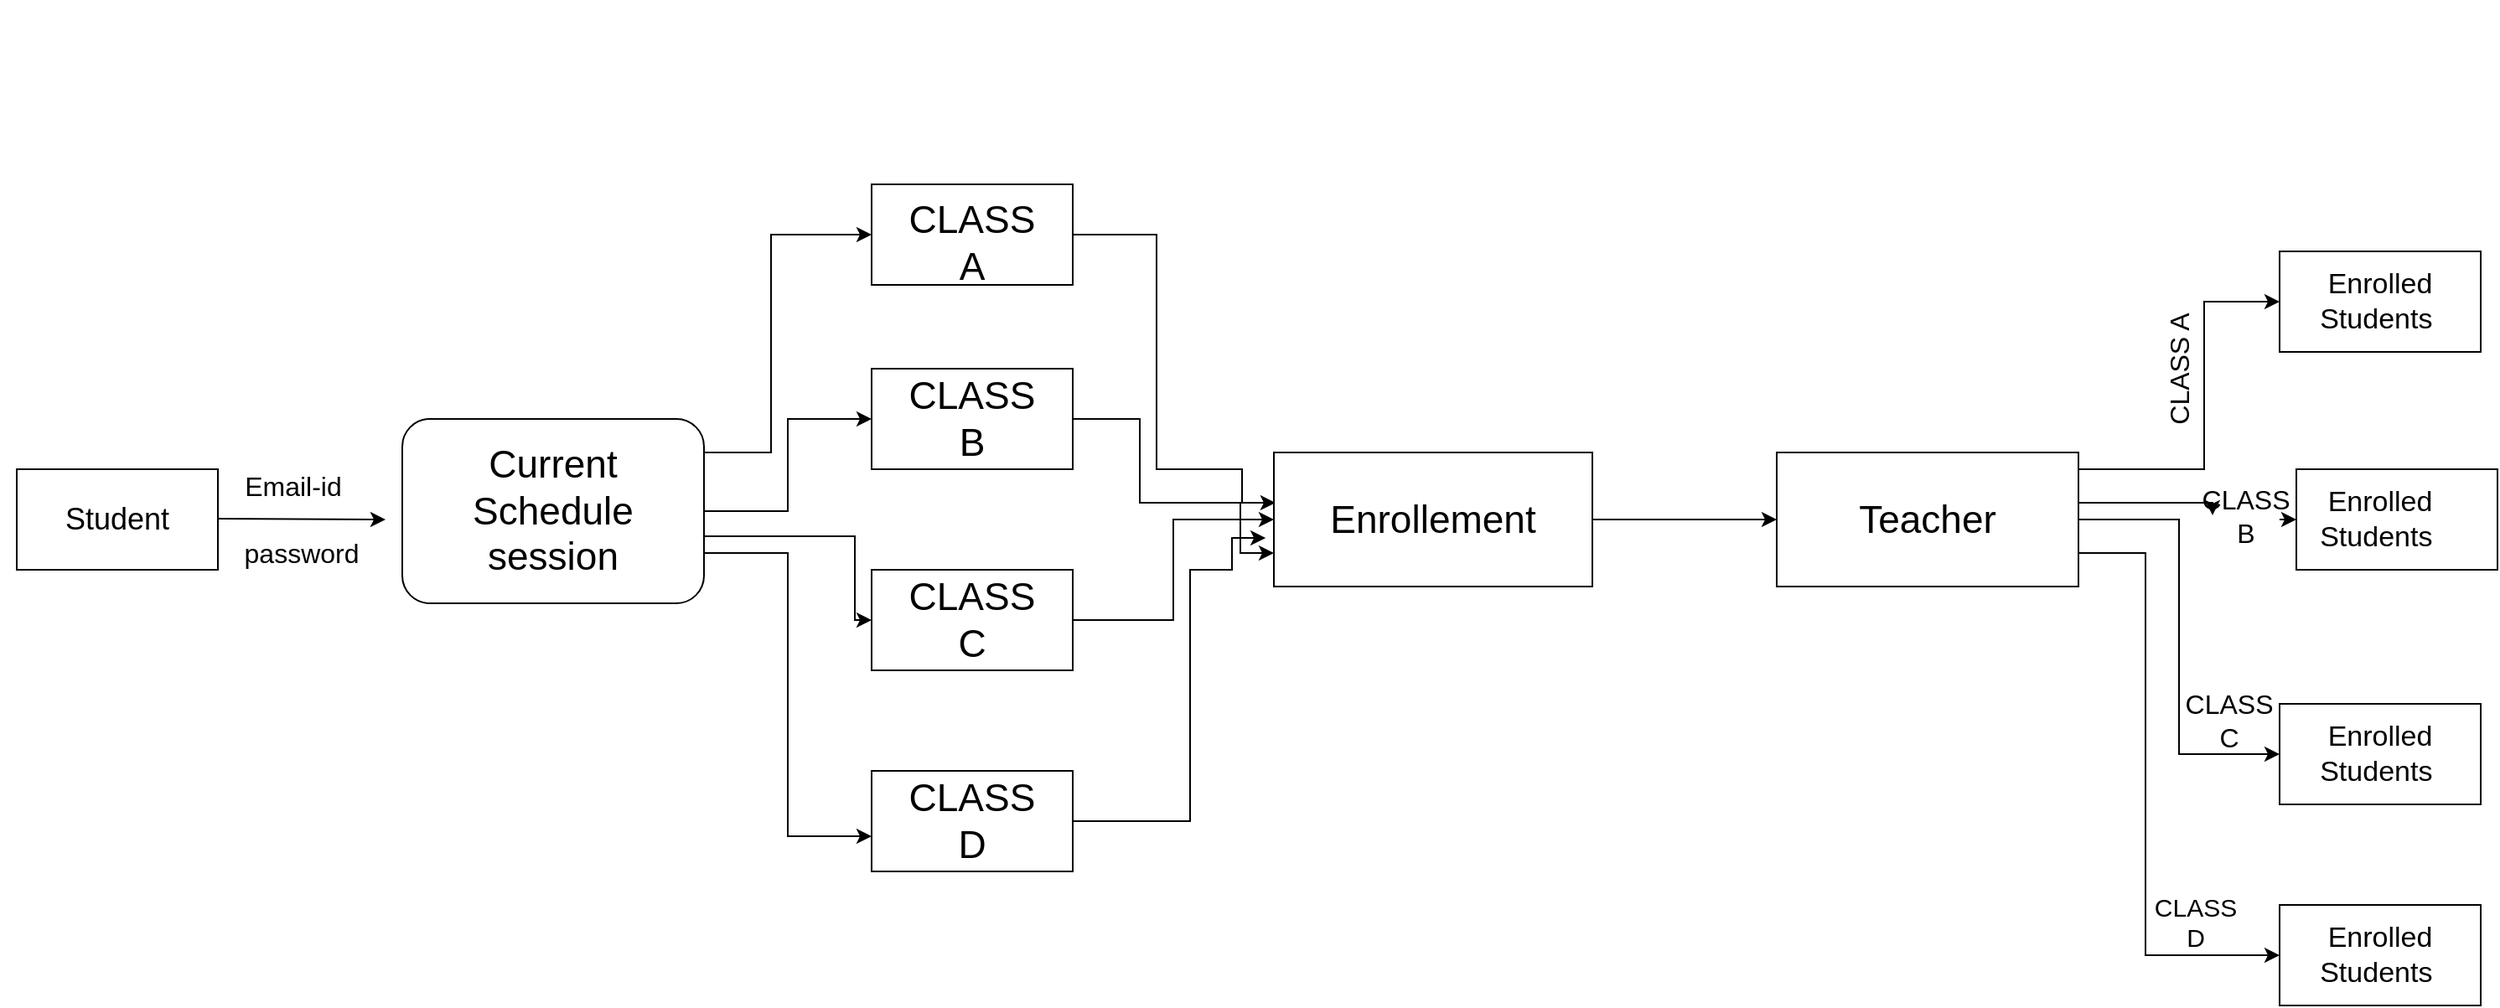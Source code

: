 <mxfile version="13.6.5" type="github">
  <diagram id="wO6jwIdA3cEnugFI-wE0" name="Page-1">
    <mxGraphModel dx="1685" dy="1523" grid="1" gridSize="10" guides="1" tooltips="1" connect="1" arrows="1" fold="1" page="1" pageScale="1" pageWidth="850" pageHeight="1100" math="0" shadow="0">
      <root>
        <mxCell id="0" />
        <mxCell id="1" parent="0" />
        <mxCell id="ypOv1iKYByvfWj3q4Mqs-1" value="" style="rounded=0;whiteSpace=wrap;html=1;" vertex="1" parent="1">
          <mxGeometry x="10" y="220" width="120" height="60" as="geometry" />
        </mxCell>
        <mxCell id="ypOv1iKYByvfWj3q4Mqs-16" value="" style="edgeStyle=orthogonalEdgeStyle;rounded=0;orthogonalLoop=1;jettySize=auto;html=1;" edge="1" parent="1" source="ypOv1iKYByvfWj3q4Mqs-2" target="ypOv1iKYByvfWj3q4Mqs-5">
          <mxGeometry relative="1" as="geometry">
            <Array as="points">
              <mxPoint x="510" y="260" />
              <mxPoint x="510" y="310" />
            </Array>
          </mxGeometry>
        </mxCell>
        <mxCell id="ypOv1iKYByvfWj3q4Mqs-18" style="edgeStyle=orthogonalEdgeStyle;rounded=0;orthogonalLoop=1;jettySize=auto;html=1;entryX=0;entryY=0.5;entryDx=0;entryDy=0;" edge="1" parent="1" source="ypOv1iKYByvfWj3q4Mqs-2" target="ypOv1iKYByvfWj3q4Mqs-4">
          <mxGeometry relative="1" as="geometry">
            <Array as="points">
              <mxPoint x="470" y="245" />
              <mxPoint x="470" y="190" />
            </Array>
          </mxGeometry>
        </mxCell>
        <mxCell id="ypOv1iKYByvfWj3q4Mqs-19" style="edgeStyle=orthogonalEdgeStyle;rounded=0;orthogonalLoop=1;jettySize=auto;html=1;entryX=0;entryY=0.65;entryDx=0;entryDy=0;entryPerimeter=0;" edge="1" parent="1" source="ypOv1iKYByvfWj3q4Mqs-2" target="ypOv1iKYByvfWj3q4Mqs-6">
          <mxGeometry relative="1" as="geometry">
            <Array as="points">
              <mxPoint x="470" y="270" />
              <mxPoint x="470" y="439" />
            </Array>
          </mxGeometry>
        </mxCell>
        <mxCell id="ypOv1iKYByvfWj3q4Mqs-20" style="edgeStyle=orthogonalEdgeStyle;rounded=0;orthogonalLoop=1;jettySize=auto;html=1;entryX=0;entryY=0.5;entryDx=0;entryDy=0;" edge="1" parent="1" source="ypOv1iKYByvfWj3q4Mqs-2" target="ypOv1iKYByvfWj3q4Mqs-3">
          <mxGeometry relative="1" as="geometry">
            <Array as="points">
              <mxPoint x="460" y="210" />
              <mxPoint x="460" y="80" />
            </Array>
          </mxGeometry>
        </mxCell>
        <mxCell id="ypOv1iKYByvfWj3q4Mqs-2" value="" style="rounded=1;whiteSpace=wrap;html=1;" vertex="1" parent="1">
          <mxGeometry x="240" y="190" width="180" height="110" as="geometry" />
        </mxCell>
        <mxCell id="ypOv1iKYByvfWj3q4Mqs-21" style="edgeStyle=orthogonalEdgeStyle;rounded=0;orthogonalLoop=1;jettySize=auto;html=1;entryX=0.005;entryY=0.375;entryDx=0;entryDy=0;entryPerimeter=0;" edge="1" parent="1" source="ypOv1iKYByvfWj3q4Mqs-3" target="ypOv1iKYByvfWj3q4Mqs-7">
          <mxGeometry relative="1" as="geometry">
            <Array as="points">
              <mxPoint x="690" y="80" />
              <mxPoint x="690" y="220" />
              <mxPoint x="741" y="220" />
            </Array>
          </mxGeometry>
        </mxCell>
        <mxCell id="ypOv1iKYByvfWj3q4Mqs-3" value="" style="rounded=0;whiteSpace=wrap;html=1;" vertex="1" parent="1">
          <mxGeometry x="520" y="50" width="120" height="60" as="geometry" />
        </mxCell>
        <mxCell id="ypOv1iKYByvfWj3q4Mqs-22" style="edgeStyle=orthogonalEdgeStyle;rounded=0;orthogonalLoop=1;jettySize=auto;html=1;entryX=0;entryY=0.75;entryDx=0;entryDy=0;" edge="1" parent="1" source="ypOv1iKYByvfWj3q4Mqs-4" target="ypOv1iKYByvfWj3q4Mqs-7">
          <mxGeometry relative="1" as="geometry">
            <Array as="points">
              <mxPoint x="680" y="190" />
              <mxPoint x="680" y="240" />
              <mxPoint x="740" y="240" />
            </Array>
          </mxGeometry>
        </mxCell>
        <mxCell id="ypOv1iKYByvfWj3q4Mqs-4" value="" style="rounded=0;whiteSpace=wrap;html=1;" vertex="1" parent="1">
          <mxGeometry x="520" y="160" width="120" height="60" as="geometry" />
        </mxCell>
        <mxCell id="ypOv1iKYByvfWj3q4Mqs-23" value="" style="edgeStyle=orthogonalEdgeStyle;rounded=0;orthogonalLoop=1;jettySize=auto;html=1;" edge="1" parent="1" source="ypOv1iKYByvfWj3q4Mqs-5" target="ypOv1iKYByvfWj3q4Mqs-7">
          <mxGeometry relative="1" as="geometry" />
        </mxCell>
        <mxCell id="ypOv1iKYByvfWj3q4Mqs-5" value="" style="rounded=0;whiteSpace=wrap;html=1;" vertex="1" parent="1">
          <mxGeometry x="520" y="280" width="120" height="60" as="geometry" />
        </mxCell>
        <mxCell id="ypOv1iKYByvfWj3q4Mqs-24" style="edgeStyle=orthogonalEdgeStyle;rounded=0;orthogonalLoop=1;jettySize=auto;html=1;entryX=-0.026;entryY=0.638;entryDx=0;entryDy=0;entryPerimeter=0;" edge="1" parent="1" source="ypOv1iKYByvfWj3q4Mqs-6" target="ypOv1iKYByvfWj3q4Mqs-7">
          <mxGeometry relative="1" as="geometry">
            <Array as="points">
              <mxPoint x="710" y="430" />
              <mxPoint x="710" y="280" />
              <mxPoint x="735" y="280" />
            </Array>
          </mxGeometry>
        </mxCell>
        <mxCell id="ypOv1iKYByvfWj3q4Mqs-6" value="" style="rounded=0;whiteSpace=wrap;html=1;" vertex="1" parent="1">
          <mxGeometry x="520" y="400" width="120" height="60" as="geometry" />
        </mxCell>
        <mxCell id="ypOv1iKYByvfWj3q4Mqs-25" value="" style="edgeStyle=orthogonalEdgeStyle;rounded=0;orthogonalLoop=1;jettySize=auto;html=1;" edge="1" parent="1" source="ypOv1iKYByvfWj3q4Mqs-7" target="ypOv1iKYByvfWj3q4Mqs-8">
          <mxGeometry relative="1" as="geometry" />
        </mxCell>
        <mxCell id="ypOv1iKYByvfWj3q4Mqs-7" value="" style="rounded=0;whiteSpace=wrap;html=1;" vertex="1" parent="1">
          <mxGeometry x="760" y="210" width="190" height="80" as="geometry" />
        </mxCell>
        <mxCell id="ypOv1iKYByvfWj3q4Mqs-27" style="edgeStyle=orthogonalEdgeStyle;rounded=0;orthogonalLoop=1;jettySize=auto;html=1;entryX=0;entryY=0.5;entryDx=0;entryDy=0;" edge="1" parent="1" source="ypOv1iKYByvfWj3q4Mqs-8" target="ypOv1iKYByvfWj3q4Mqs-9">
          <mxGeometry relative="1" as="geometry">
            <Array as="points">
              <mxPoint x="1315" y="220" />
              <mxPoint x="1315" y="120" />
            </Array>
          </mxGeometry>
        </mxCell>
        <mxCell id="ypOv1iKYByvfWj3q4Mqs-28" style="edgeStyle=orthogonalEdgeStyle;rounded=0;orthogonalLoop=1;jettySize=auto;html=1;entryX=0;entryY=0.5;entryDx=0;entryDy=0;" edge="1" parent="1" source="ypOv1iKYByvfWj3q4Mqs-8" target="ypOv1iKYByvfWj3q4Mqs-11">
          <mxGeometry relative="1" as="geometry" />
        </mxCell>
        <mxCell id="ypOv1iKYByvfWj3q4Mqs-29" style="edgeStyle=orthogonalEdgeStyle;rounded=0;orthogonalLoop=1;jettySize=auto;html=1;entryX=0;entryY=0.5;entryDx=0;entryDy=0;" edge="1" parent="1" source="ypOv1iKYByvfWj3q4Mqs-8" target="ypOv1iKYByvfWj3q4Mqs-12">
          <mxGeometry relative="1" as="geometry">
            <Array as="points">
              <mxPoint x="1280" y="270" />
              <mxPoint x="1280" y="510" />
            </Array>
          </mxGeometry>
        </mxCell>
        <mxCell id="ypOv1iKYByvfWj3q4Mqs-54" style="edgeStyle=orthogonalEdgeStyle;rounded=0;orthogonalLoop=1;jettySize=auto;html=1;entryX=0;entryY=0.5;entryDx=0;entryDy=0;fontSize=16;" edge="1" parent="1" source="ypOv1iKYByvfWj3q4Mqs-50" target="ypOv1iKYByvfWj3q4Mqs-10">
          <mxGeometry relative="1" as="geometry">
            <Array as="points">
              <mxPoint x="1360" y="240" />
            </Array>
          </mxGeometry>
        </mxCell>
        <mxCell id="ypOv1iKYByvfWj3q4Mqs-8" value="" style="rounded=0;whiteSpace=wrap;html=1;" vertex="1" parent="1">
          <mxGeometry x="1060" y="210" width="180" height="80" as="geometry" />
        </mxCell>
        <mxCell id="ypOv1iKYByvfWj3q4Mqs-9" value="" style="rounded=0;whiteSpace=wrap;html=1;" vertex="1" parent="1">
          <mxGeometry x="1360" y="90" width="120" height="60" as="geometry" />
        </mxCell>
        <mxCell id="ypOv1iKYByvfWj3q4Mqs-10" value="" style="rounded=0;whiteSpace=wrap;html=1;" vertex="1" parent="1">
          <mxGeometry x="1370" y="220" width="120" height="60" as="geometry" />
        </mxCell>
        <mxCell id="ypOv1iKYByvfWj3q4Mqs-11" value="" style="rounded=0;whiteSpace=wrap;html=1;" vertex="1" parent="1">
          <mxGeometry x="1360" y="360" width="120" height="60" as="geometry" />
        </mxCell>
        <mxCell id="ypOv1iKYByvfWj3q4Mqs-12" value="" style="rounded=0;whiteSpace=wrap;html=1;" vertex="1" parent="1">
          <mxGeometry x="1360" y="480" width="120" height="60" as="geometry" />
        </mxCell>
        <mxCell id="ypOv1iKYByvfWj3q4Mqs-15" value="" style="endArrow=classic;html=1;" edge="1" parent="1">
          <mxGeometry width="50" height="50" relative="1" as="geometry">
            <mxPoint x="130" y="249.5" as="sourcePoint" />
            <mxPoint x="230" y="250" as="targetPoint" />
          </mxGeometry>
        </mxCell>
        <mxCell id="ypOv1iKYByvfWj3q4Mqs-30" value="Student" style="text;html=1;strokeColor=none;fillColor=none;align=center;verticalAlign=middle;whiteSpace=wrap;rounded=0;strokeWidth=2;fontSize=18;" vertex="1" parent="1">
          <mxGeometry y="190" width="140" height="120" as="geometry" />
        </mxCell>
        <mxCell id="ypOv1iKYByvfWj3q4Mqs-31" value="Current Schedule&lt;br style=&quot;font-size: 23px;&quot;&gt;session" style="text;html=1;strokeColor=none;fillColor=none;align=center;verticalAlign=middle;whiteSpace=wrap;rounded=0;fontSize=23;" vertex="1" parent="1">
          <mxGeometry x="240" y="200" width="180" height="90" as="geometry" />
        </mxCell>
        <mxCell id="ypOv1iKYByvfWj3q4Mqs-32" value="CLASS A" style="text;html=1;strokeColor=none;fillColor=none;align=center;verticalAlign=middle;whiteSpace=wrap;rounded=0;fontSize=23;" vertex="1" parent="1">
          <mxGeometry x="540" y="-60" width="80" height="290" as="geometry" />
        </mxCell>
        <mxCell id="ypOv1iKYByvfWj3q4Mqs-34" value="CLASS B" style="text;html=1;strokeColor=none;fillColor=none;align=center;verticalAlign=middle;whiteSpace=wrap;rounded=0;fontSize=23;" vertex="1" parent="1">
          <mxGeometry x="560" y="180" width="40" height="20" as="geometry" />
        </mxCell>
        <mxCell id="ypOv1iKYByvfWj3q4Mqs-35" value="CLASS C" style="text;html=1;strokeColor=none;fillColor=none;align=center;verticalAlign=middle;whiteSpace=wrap;rounded=0;fontSize=23;" vertex="1" parent="1">
          <mxGeometry x="560" y="300" width="40" height="20" as="geometry" />
        </mxCell>
        <mxCell id="ypOv1iKYByvfWj3q4Mqs-36" value="CLASS D" style="text;html=1;strokeColor=none;fillColor=none;align=center;verticalAlign=middle;whiteSpace=wrap;rounded=0;fontSize=23;" vertex="1" parent="1">
          <mxGeometry x="560" y="420" width="40" height="20" as="geometry" />
        </mxCell>
        <mxCell id="ypOv1iKYByvfWj3q4Mqs-37" value="Enrollement" style="text;html=1;strokeColor=none;fillColor=none;align=center;verticalAlign=middle;whiteSpace=wrap;rounded=0;fontSize=23;" vertex="1" parent="1">
          <mxGeometry x="800" y="240" width="110" height="20" as="geometry" />
        </mxCell>
        <mxCell id="ypOv1iKYByvfWj3q4Mqs-39" value="Teacher" style="text;html=1;strokeColor=none;fillColor=none;align=center;verticalAlign=middle;whiteSpace=wrap;rounded=0;fontSize=23;" vertex="1" parent="1">
          <mxGeometry x="1080" y="240" width="140" height="20" as="geometry" />
        </mxCell>
        <mxCell id="ypOv1iKYByvfWj3q4Mqs-40" value="Enrolled Students&amp;nbsp;" style="text;html=1;strokeColor=none;fillColor=none;align=center;verticalAlign=middle;whiteSpace=wrap;rounded=0;fontSize=17;" vertex="1" parent="1">
          <mxGeometry x="1400" y="110" width="40" height="20" as="geometry" />
        </mxCell>
        <mxCell id="ypOv1iKYByvfWj3q4Mqs-41" value="Enrolled Students&amp;nbsp;" style="text;html=1;strokeColor=none;fillColor=none;align=center;verticalAlign=middle;whiteSpace=wrap;rounded=0;fontSize=17;" vertex="1" parent="1">
          <mxGeometry x="1400" y="240" width="40" height="20" as="geometry" />
        </mxCell>
        <mxCell id="ypOv1iKYByvfWj3q4Mqs-42" value="Enrolled Students&amp;nbsp;" style="text;html=1;strokeColor=none;fillColor=none;align=center;verticalAlign=middle;whiteSpace=wrap;rounded=0;fontSize=17;" vertex="1" parent="1">
          <mxGeometry x="1400" y="500" width="40" height="20" as="geometry" />
        </mxCell>
        <mxCell id="ypOv1iKYByvfWj3q4Mqs-43" value="Enrolled Students&amp;nbsp;" style="text;html=1;strokeColor=none;fillColor=none;align=center;verticalAlign=middle;whiteSpace=wrap;rounded=0;fontSize=17;" vertex="1" parent="1">
          <mxGeometry x="1400" y="380" width="40" height="20" as="geometry" />
        </mxCell>
        <mxCell id="ypOv1iKYByvfWj3q4Mqs-44" style="edgeStyle=orthogonalEdgeStyle;rounded=0;orthogonalLoop=1;jettySize=auto;html=1;exitX=0.5;exitY=1;exitDx=0;exitDy=0;fontSize=17;" edge="1" parent="1" source="ypOv1iKYByvfWj3q4Mqs-41" target="ypOv1iKYByvfWj3q4Mqs-41">
          <mxGeometry relative="1" as="geometry" />
        </mxCell>
        <mxCell id="ypOv1iKYByvfWj3q4Mqs-48" value="CLASS D" style="text;html=1;strokeColor=none;fillColor=none;align=center;verticalAlign=middle;whiteSpace=wrap;rounded=0;fontSize=15;" vertex="1" parent="1">
          <mxGeometry x="1290" y="480" width="40" height="20" as="geometry" />
        </mxCell>
        <mxCell id="ypOv1iKYByvfWj3q4Mqs-49" value="CLASS A" style="text;html=1;strokeColor=none;fillColor=none;align=center;verticalAlign=middle;whiteSpace=wrap;rounded=0;fontSize=16;rotation=270;" vertex="1" parent="1">
          <mxGeometry x="1260" y="140" width="80" height="40" as="geometry" />
        </mxCell>
        <mxCell id="ypOv1iKYByvfWj3q4Mqs-51" value="CLASS C" style="text;html=1;strokeColor=none;fillColor=none;align=center;verticalAlign=middle;whiteSpace=wrap;rounded=0;fontSize=16;" vertex="1" parent="1">
          <mxGeometry x="1310" y="360" width="40" height="20" as="geometry" />
        </mxCell>
        <mxCell id="ypOv1iKYByvfWj3q4Mqs-50" value="CLASS B" style="text;html=1;strokeColor=none;fillColor=none;align=center;verticalAlign=middle;whiteSpace=wrap;rounded=0;fontSize=16;" vertex="1" parent="1">
          <mxGeometry x="1320" y="230" width="40" height="35" as="geometry" />
        </mxCell>
        <mxCell id="ypOv1iKYByvfWj3q4Mqs-55" style="edgeStyle=orthogonalEdgeStyle;rounded=0;orthogonalLoop=1;jettySize=auto;html=1;entryX=0;entryY=0.5;entryDx=0;entryDy=0;fontSize=16;" edge="1" parent="1" source="ypOv1iKYByvfWj3q4Mqs-8" target="ypOv1iKYByvfWj3q4Mqs-50">
          <mxGeometry relative="1" as="geometry">
            <mxPoint x="1240" y="240" as="sourcePoint" />
            <mxPoint x="1370" y="250" as="targetPoint" />
            <Array as="points">
              <mxPoint x="1320" y="240" />
            </Array>
          </mxGeometry>
        </mxCell>
        <mxCell id="ypOv1iKYByvfWj3q4Mqs-56" value="Email-id" style="text;html=1;strokeColor=none;fillColor=none;align=center;verticalAlign=middle;whiteSpace=wrap;rounded=0;fontSize=16;" vertex="1" parent="1">
          <mxGeometry x="140" y="220" width="70" height="20" as="geometry" />
        </mxCell>
        <mxCell id="ypOv1iKYByvfWj3q4Mqs-57" value="password" style="text;html=1;strokeColor=none;fillColor=none;align=center;verticalAlign=middle;whiteSpace=wrap;rounded=0;fontSize=16;" vertex="1" parent="1">
          <mxGeometry x="160" y="260" width="40" height="20" as="geometry" />
        </mxCell>
      </root>
    </mxGraphModel>
  </diagram>
</mxfile>
